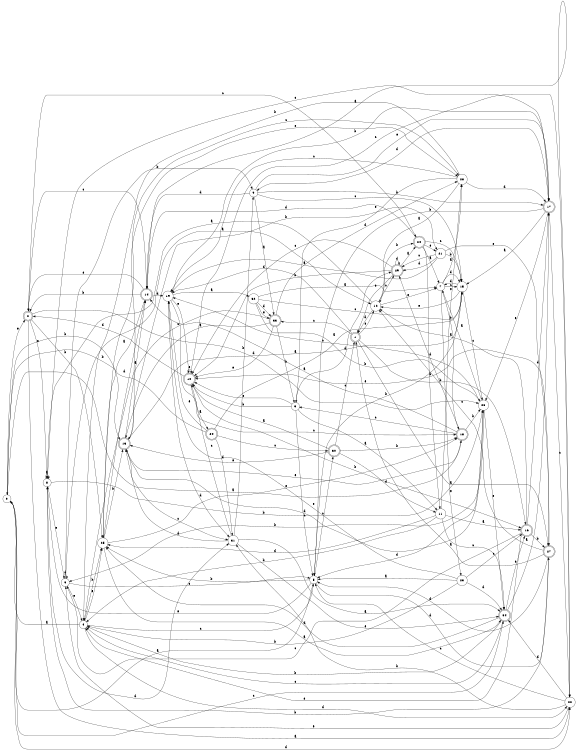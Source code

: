digraph n28_8 {
__start0 [label="" shape="none"];

rankdir=LR;
size="8,5";

s0 [style="filled", color="black", fillcolor="white" shape="circle", label="0"];
s1 [style="rounded,filled", color="black", fillcolor="white" shape="doublecircle", label="1"];
s2 [style="rounded,filled", color="black", fillcolor="white" shape="doublecircle", label="2"];
s3 [style="filled", color="black", fillcolor="white" shape="circle", label="3"];
s4 [style="filled", color="black", fillcolor="white" shape="circle", label="4"];
s5 [style="filled", color="black", fillcolor="white" shape="circle", label="5"];
s6 [style="filled", color="black", fillcolor="white" shape="circle", label="6"];
s7 [style="filled", color="black", fillcolor="white" shape="circle", label="7"];
s8 [style="filled", color="black", fillcolor="white" shape="circle", label="8"];
s9 [style="filled", color="black", fillcolor="white" shape="circle", label="9"];
s10 [style="rounded,filled", color="black", fillcolor="white" shape="doublecircle", label="10"];
s11 [style="filled", color="black", fillcolor="white" shape="circle", label="11"];
s12 [style="filled", color="black", fillcolor="white" shape="circle", label="12"];
s13 [style="rounded,filled", color="black", fillcolor="white" shape="doublecircle", label="13"];
s14 [style="rounded,filled", color="black", fillcolor="white" shape="doublecircle", label="14"];
s15 [style="filled", color="black", fillcolor="white" shape="circle", label="15"];
s16 [style="rounded,filled", color="black", fillcolor="white" shape="doublecircle", label="16"];
s17 [style="rounded,filled", color="black", fillcolor="white" shape="doublecircle", label="17"];
s18 [style="rounded,filled", color="black", fillcolor="white" shape="doublecircle", label="18"];
s19 [style="filled", color="black", fillcolor="white" shape="circle", label="19"];
s20 [style="rounded,filled", color="black", fillcolor="white" shape="doublecircle", label="20"];
s21 [style="filled", color="black", fillcolor="white" shape="circle", label="21"];
s22 [style="filled", color="black", fillcolor="white" shape="circle", label="22"];
s23 [style="filled", color="black", fillcolor="white" shape="circle", label="23"];
s24 [style="rounded,filled", color="black", fillcolor="white" shape="doublecircle", label="24"];
s25 [style="filled", color="black", fillcolor="white" shape="circle", label="25"];
s26 [style="filled", color="black", fillcolor="white" shape="circle", label="26"];
s27 [style="rounded,filled", color="black", fillcolor="white" shape="doublecircle", label="27"];
s28 [style="filled", color="black", fillcolor="white" shape="circle", label="28"];
s29 [style="rounded,filled", color="black", fillcolor="white" shape="doublecircle", label="29"];
s30 [style="rounded,filled", color="black", fillcolor="white" shape="doublecircle", label="30"];
s31 [style="filled", color="black", fillcolor="white" shape="circle", label="31"];
s32 [style="filled", color="black", fillcolor="white" shape="circle", label="32"];
s33 [style="rounded,filled", color="black", fillcolor="white" shape="doublecircle", label="33"];
s34 [style="rounded,filled", color="black", fillcolor="white" shape="doublecircle", label="34"];
s0 -> s18 [label="a"];
s0 -> s13 [label="b"];
s0 -> s34 [label="c"];
s0 -> s22 [label="d"];
s0 -> s2 [label="e"];
s1 -> s27 [label="a"];
s1 -> s16 [label="b"];
s1 -> s33 [label="c"];
s1 -> s19 [label="d"];
s1 -> s12 [label="e"];
s2 -> s22 [label="a"];
s2 -> s25 [label="b"];
s2 -> s20 [label="c"];
s2 -> s26 [label="d"];
s2 -> s8 [label="e"];
s3 -> s11 [label="a"];
s3 -> s10 [label="b"];
s3 -> s5 [label="c"];
s3 -> s29 [label="d"];
s3 -> s10 [label="e"];
s4 -> s0 [label="a"];
s4 -> s25 [label="b"];
s4 -> s5 [label="c"];
s4 -> s22 [label="d"];
s4 -> s25 [label="e"];
s5 -> s0 [label="a"];
s5 -> s25 [label="b"];
s5 -> s30 [label="c"];
s5 -> s27 [label="d"];
s5 -> s8 [label="e"];
s6 -> s12 [label="a"];
s6 -> s9 [label="b"];
s6 -> s5 [label="c"];
s6 -> s6 [label="d"];
s6 -> s4 [label="e"];
s7 -> s28 [label="a"];
s7 -> s18 [label="b"];
s7 -> s15 [label="c"];
s7 -> s15 [label="d"];
s7 -> s23 [label="e"];
s8 -> s8 [label="a"];
s8 -> s26 [label="b"];
s8 -> s17 [label="c"];
s8 -> s31 [label="d"];
s8 -> s6 [label="e"];
s9 -> s33 [label="a"];
s9 -> s17 [label="b"];
s9 -> s15 [label="c"];
s9 -> s14 [label="d"];
s9 -> s17 [label="e"];
s10 -> s24 [label="a"];
s10 -> s16 [label="b"];
s10 -> s22 [label="c"];
s10 -> s2 [label="d"];
s10 -> s10 [label="e"];
s11 -> s16 [label="a"];
s11 -> s4 [label="b"];
s11 -> s34 [label="c"];
s11 -> s25 [label="d"];
s11 -> s28 [label="e"];
s12 -> s8 [label="a"];
s12 -> s20 [label="b"];
s12 -> s29 [label="c"];
s12 -> s1 [label="d"];
s12 -> s7 [label="e"];
s13 -> s14 [label="a"];
s13 -> s21 [label="b"];
s13 -> s31 [label="c"];
s13 -> s26 [label="d"];
s13 -> s28 [label="e"];
s14 -> s25 [label="a"];
s14 -> s2 [label="b"];
s14 -> s2 [label="c"];
s14 -> s19 [label="d"];
s14 -> s2 [label="e"];
s15 -> s13 [label="a"];
s15 -> s5 [label="b"];
s15 -> s26 [label="c"];
s15 -> s7 [label="d"];
s15 -> s12 [label="e"];
s16 -> s12 [label="a"];
s16 -> s27 [label="b"];
s16 -> s6 [label="c"];
s16 -> s17 [label="d"];
s16 -> s4 [label="e"];
s17 -> s15 [label="a"];
s17 -> s5 [label="b"];
s17 -> s22 [label="c"];
s17 -> s9 [label="d"];
s17 -> s26 [label="e"];
s18 -> s14 [label="a"];
s18 -> s26 [label="b"];
s18 -> s3 [label="c"];
s18 -> s29 [label="d"];
s18 -> s13 [label="e"];
s19 -> s32 [label="a"];
s19 -> s17 [label="b"];
s19 -> s18 [label="c"];
s19 -> s31 [label="d"];
s19 -> s10 [label="e"];
s20 -> s7 [label="a"];
s20 -> s11 [label="b"];
s20 -> s15 [label="c"];
s20 -> s14 [label="d"];
s20 -> s21 [label="e"];
s21 -> s19 [label="a"];
s21 -> s15 [label="b"];
s21 -> s29 [label="c"];
s21 -> s29 [label="d"];
s21 -> s27 [label="e"];
s22 -> s14 [label="a"];
s22 -> s31 [label="b"];
s22 -> s5 [label="c"];
s22 -> s34 [label="d"];
s22 -> s6 [label="e"];
s23 -> s5 [label="a"];
s23 -> s4 [label="b"];
s23 -> s16 [label="c"];
s23 -> s34 [label="d"];
s23 -> s19 [label="e"];
s24 -> s15 [label="a"];
s24 -> s0 [label="b"];
s24 -> s30 [label="c"];
s24 -> s31 [label="d"];
s24 -> s19 [label="e"];
s25 -> s34 [label="a"];
s25 -> s13 [label="b"];
s25 -> s28 [label="c"];
s25 -> s14 [label="d"];
s25 -> s18 [label="e"];
s26 -> s7 [label="a"];
s26 -> s6 [label="b"];
s26 -> s19 [label="c"];
s26 -> s5 [label="d"];
s26 -> s34 [label="e"];
s27 -> s1 [label="a"];
s27 -> s8 [label="b"];
s27 -> s12 [label="c"];
s27 -> s5 [label="d"];
s27 -> s10 [label="e"];
s28 -> s12 [label="a"];
s28 -> s4 [label="b"];
s28 -> s19 [label="c"];
s28 -> s17 [label="d"];
s28 -> s3 [label="e"];
s29 -> s20 [label="a"];
s29 -> s10 [label="b"];
s29 -> s10 [label="c"];
s29 -> s29 [label="d"];
s29 -> s1 [label="e"];
s30 -> s10 [label="a"];
s30 -> s18 [label="b"];
s30 -> s1 [label="c"];
s30 -> s11 [label="d"];
s30 -> s13 [label="e"];
s31 -> s34 [label="a"];
s31 -> s9 [label="b"];
s31 -> s10 [label="c"];
s31 -> s13 [label="d"];
s31 -> s34 [label="e"];
s32 -> s7 [label="a"];
s32 -> s26 [label="b"];
s32 -> s15 [label="c"];
s32 -> s33 [label="d"];
s32 -> s33 [label="e"];
s33 -> s13 [label="a"];
s33 -> s3 [label="b"];
s33 -> s4 [label="c"];
s33 -> s28 [label="d"];
s33 -> s10 [label="e"];
s34 -> s17 [label="a"];
s34 -> s4 [label="b"];
s34 -> s4 [label="c"];
s34 -> s25 [label="d"];
s34 -> s16 [label="e"];

}